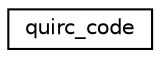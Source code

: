 digraph "Graphical Class Hierarchy"
{
  edge [fontname="Helvetica",fontsize="10",labelfontname="Helvetica",labelfontsize="10"];
  node [fontname="Helvetica",fontsize="10",shape=record];
  rankdir="LR";
  Node1 [label="quirc_code",height=0.2,width=0.4,color="black", fillcolor="white", style="filled",URL="$structquirc__code.html"];
}
